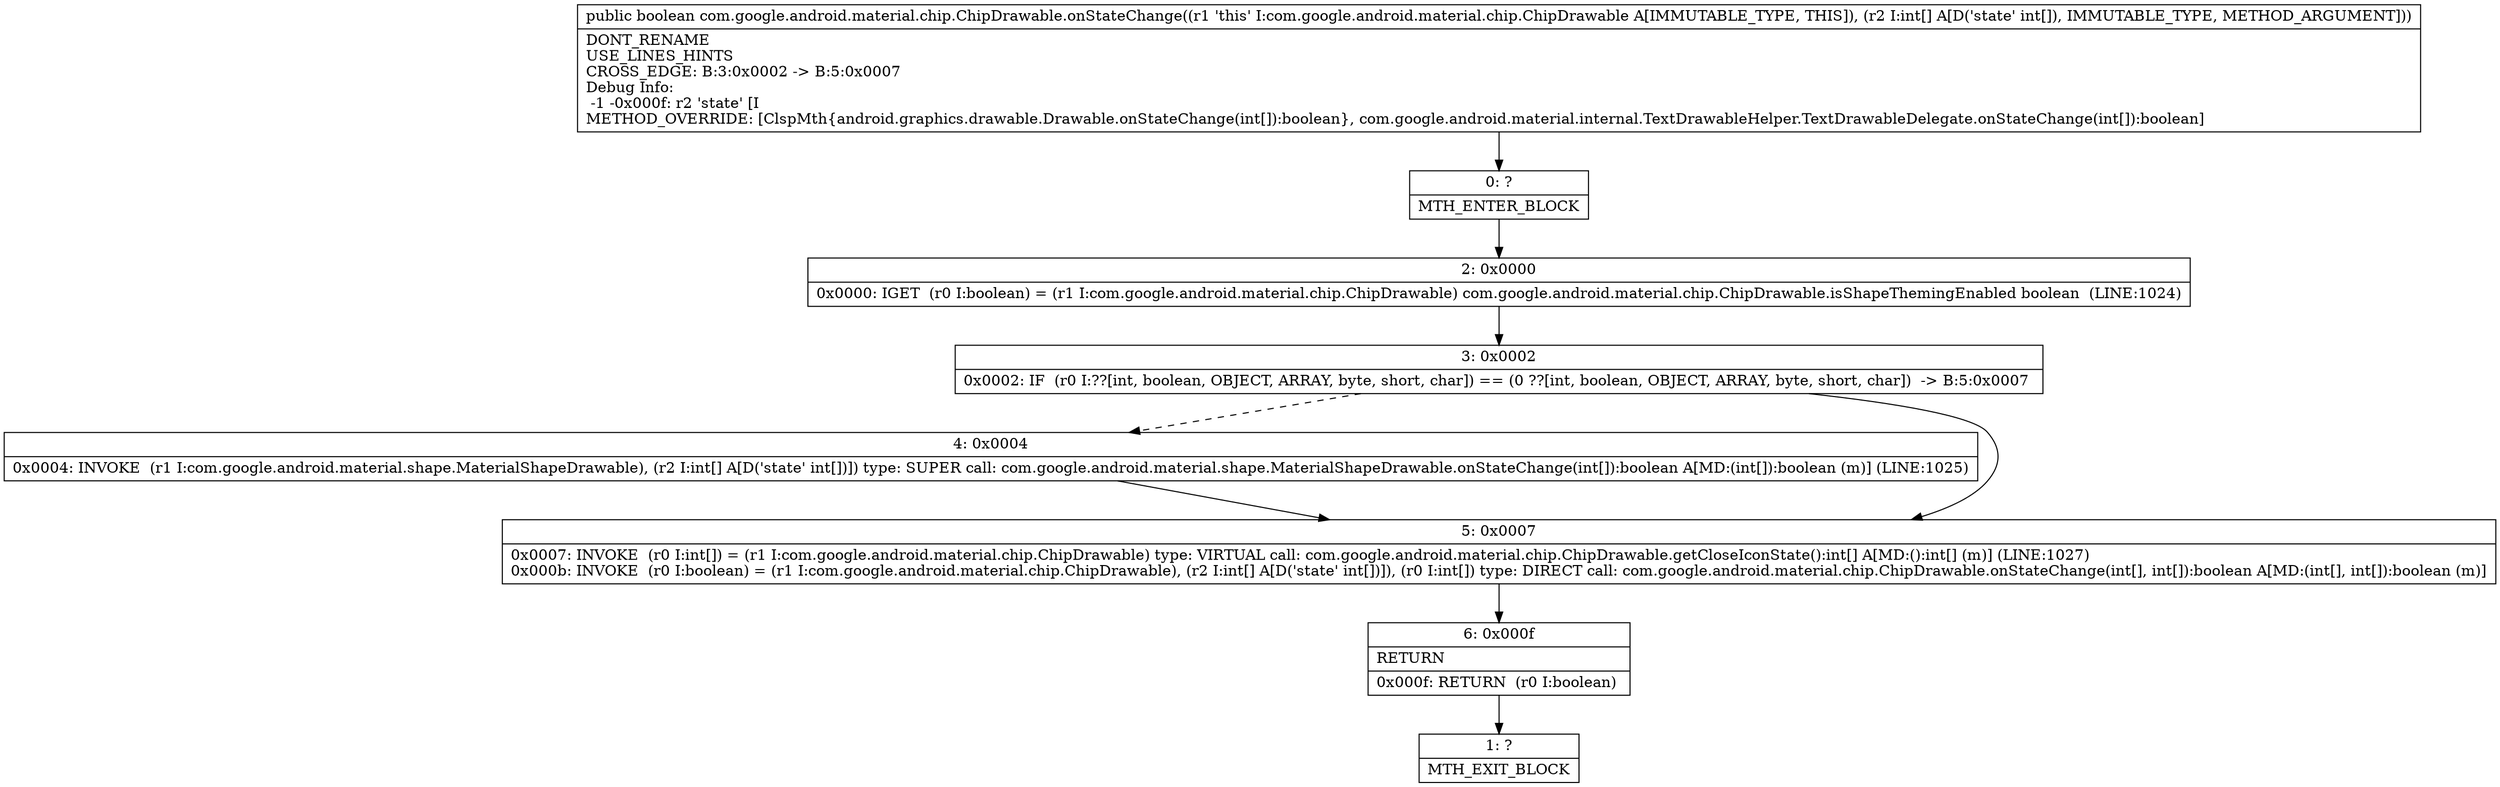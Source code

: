 digraph "CFG forcom.google.android.material.chip.ChipDrawable.onStateChange([I)Z" {
Node_0 [shape=record,label="{0\:\ ?|MTH_ENTER_BLOCK\l}"];
Node_2 [shape=record,label="{2\:\ 0x0000|0x0000: IGET  (r0 I:boolean) = (r1 I:com.google.android.material.chip.ChipDrawable) com.google.android.material.chip.ChipDrawable.isShapeThemingEnabled boolean  (LINE:1024)\l}"];
Node_3 [shape=record,label="{3\:\ 0x0002|0x0002: IF  (r0 I:??[int, boolean, OBJECT, ARRAY, byte, short, char]) == (0 ??[int, boolean, OBJECT, ARRAY, byte, short, char])  \-\> B:5:0x0007 \l}"];
Node_4 [shape=record,label="{4\:\ 0x0004|0x0004: INVOKE  (r1 I:com.google.android.material.shape.MaterialShapeDrawable), (r2 I:int[] A[D('state' int[])]) type: SUPER call: com.google.android.material.shape.MaterialShapeDrawable.onStateChange(int[]):boolean A[MD:(int[]):boolean (m)] (LINE:1025)\l}"];
Node_5 [shape=record,label="{5\:\ 0x0007|0x0007: INVOKE  (r0 I:int[]) = (r1 I:com.google.android.material.chip.ChipDrawable) type: VIRTUAL call: com.google.android.material.chip.ChipDrawable.getCloseIconState():int[] A[MD:():int[] (m)] (LINE:1027)\l0x000b: INVOKE  (r0 I:boolean) = (r1 I:com.google.android.material.chip.ChipDrawable), (r2 I:int[] A[D('state' int[])]), (r0 I:int[]) type: DIRECT call: com.google.android.material.chip.ChipDrawable.onStateChange(int[], int[]):boolean A[MD:(int[], int[]):boolean (m)]\l}"];
Node_6 [shape=record,label="{6\:\ 0x000f|RETURN\l|0x000f: RETURN  (r0 I:boolean) \l}"];
Node_1 [shape=record,label="{1\:\ ?|MTH_EXIT_BLOCK\l}"];
MethodNode[shape=record,label="{public boolean com.google.android.material.chip.ChipDrawable.onStateChange((r1 'this' I:com.google.android.material.chip.ChipDrawable A[IMMUTABLE_TYPE, THIS]), (r2 I:int[] A[D('state' int[]), IMMUTABLE_TYPE, METHOD_ARGUMENT]))  | DONT_RENAME\lUSE_LINES_HINTS\lCROSS_EDGE: B:3:0x0002 \-\> B:5:0x0007\lDebug Info:\l  \-1 \-0x000f: r2 'state' [I\lMETHOD_OVERRIDE: [ClspMth\{android.graphics.drawable.Drawable.onStateChange(int[]):boolean\}, com.google.android.material.internal.TextDrawableHelper.TextDrawableDelegate.onStateChange(int[]):boolean]\l}"];
MethodNode -> Node_0;Node_0 -> Node_2;
Node_2 -> Node_3;
Node_3 -> Node_4[style=dashed];
Node_3 -> Node_5;
Node_4 -> Node_5;
Node_5 -> Node_6;
Node_6 -> Node_1;
}

